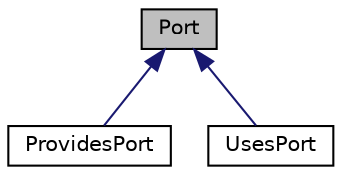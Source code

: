 digraph "Port"
{
 // INTERACTIVE_SVG=YES
  edge [fontname="Helvetica",fontsize="10",labelfontname="Helvetica",labelfontsize="10"];
  node [fontname="Helvetica",fontsize="10",shape=record];
  Node1 [label="Port",height=0.2,width=0.4,color="black", fillcolor="grey75", style="filled", fontcolor="black"];
  Node1 -> Node2 [dir="back",color="midnightblue",fontsize="10",style="solid",fontname="Helvetica"];
  Node2 [label="ProvidesPort",height=0.2,width=0.4,color="black", fillcolor="white", style="filled",URL="$class_provides_port.html"];
  Node1 -> Node3 [dir="back",color="midnightblue",fontsize="10",style="solid",fontname="Helvetica"];
  Node3 [label="UsesPort",height=0.2,width=0.4,color="black", fillcolor="white", style="filled",URL="$class_uses_port.html"];
}
